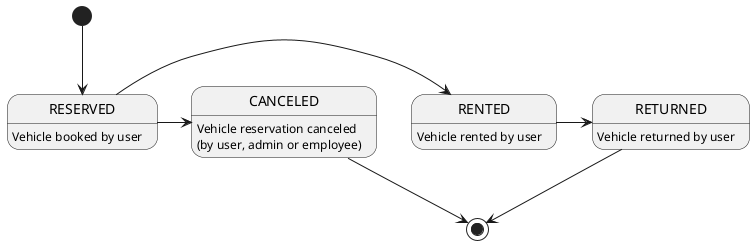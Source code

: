 @startuml
[*] --> RESERVED
RESERVED -> RENTED
RENTED -> RETURNED
RETURNED --> [*]

RESERVED -> CANCELED
CANCELED --> [*]

RESERVED: Vehicle booked by user
RENTED: Vehicle rented by user
RETURNED: Vehicle returned by user
CANCELED: Vehicle reservation canceled \n(by user, admin or employee)
@enduml